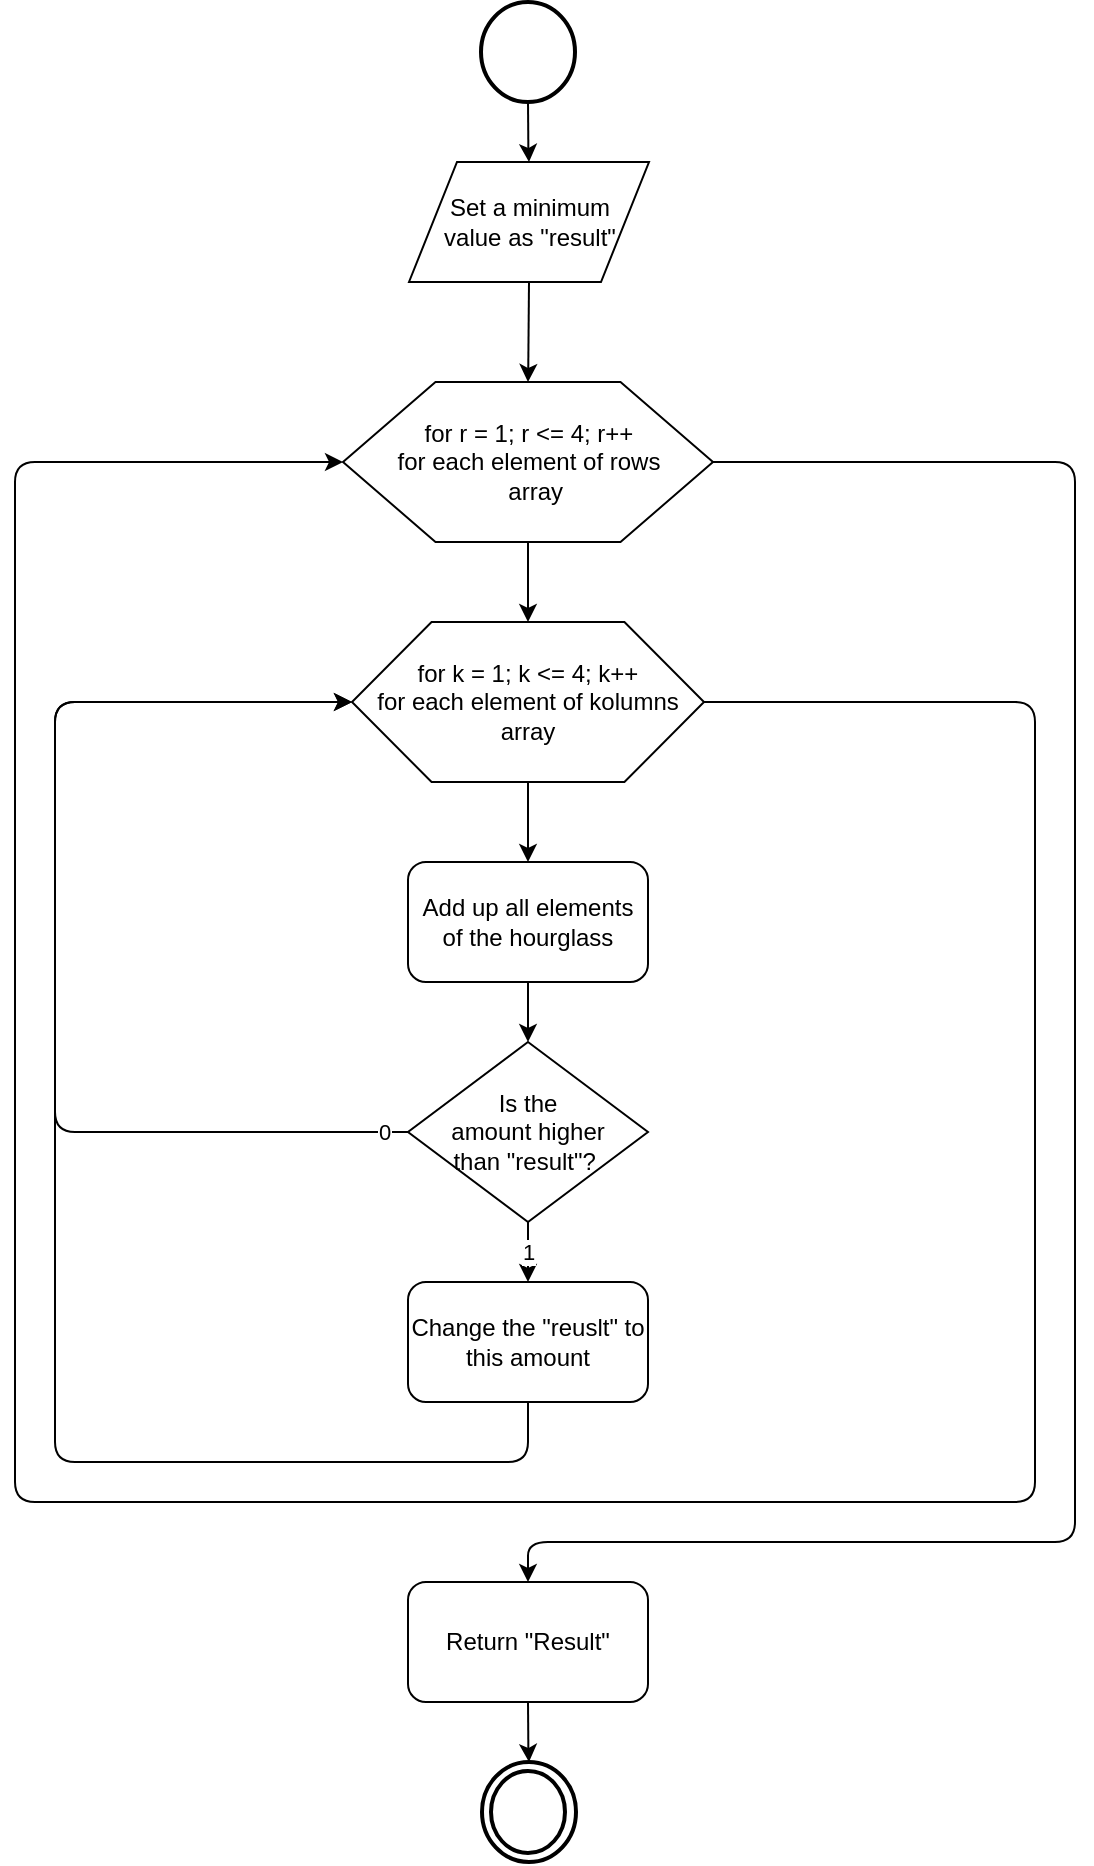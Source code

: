 <mxfile version="12.1.3" pages="1"><diagram id="dqGVB4U0ReGEV0u5HR4Z" name="Page-1"><mxGraphModel dx="1147" dy="546" grid="1" gridSize="10" guides="1" tooltips="1" connect="1" arrows="1" fold="1" page="1" pageScale="1" pageWidth="827" pageHeight="1169" math="0" shadow="0"><root><mxCell id="0"/><mxCell id="1" parent="0"/><mxCell id="Wi2JpJFYg5VXslExlaAn-111" style="edgeStyle=orthogonalEdgeStyle;rounded=1;comic=0;jumpStyle=arc;orthogonalLoop=1;jettySize=auto;html=1;strokeColor=#000000;strokeWidth=1;fontColor=#000000;" edge="1" parent="1" source="Wi2JpJFYg5VXslExlaAn-90" target="Wi2JpJFYg5VXslExlaAn-91"><mxGeometry relative="1" as="geometry"/></mxCell><mxCell id="Wi2JpJFYg5VXslExlaAn-90" value="" style="strokeWidth=2;html=1;shape=mxgraph.flowchart.start_2;whiteSpace=wrap;" vertex="1" parent="1"><mxGeometry x="363.5" y="110" width="47" height="50" as="geometry"/></mxCell><mxCell id="Wi2JpJFYg5VXslExlaAn-96" style="edgeStyle=elbowEdgeStyle;rounded=1;comic=0;jumpStyle=arc;orthogonalLoop=1;jettySize=auto;elbow=vertical;html=1;entryX=0.5;entryY=0;entryDx=0;entryDy=0;strokeColor=#000000;fontColor=#000000;" edge="1" parent="1" source="Wi2JpJFYg5VXslExlaAn-91" target="Wi2JpJFYg5VXslExlaAn-94"><mxGeometry relative="1" as="geometry"/></mxCell><mxCell id="Wi2JpJFYg5VXslExlaAn-91" value="&lt;div&gt;Set a minimum&lt;/div&gt;&lt;div&gt;value as &quot;result&quot;&lt;/div&gt;" style="shape=parallelogram;perimeter=parallelogramPerimeter;whiteSpace=wrap;html=1;" vertex="1" parent="1"><mxGeometry x="327.5" y="190" width="120" height="60" as="geometry"/></mxCell><mxCell id="Wi2JpJFYg5VXslExlaAn-97" style="edgeStyle=elbowEdgeStyle;rounded=1;comic=0;jumpStyle=arc;orthogonalLoop=1;jettySize=auto;elbow=vertical;html=1;exitX=0.5;exitY=1;exitDx=0;exitDy=0;entryX=0.5;entryY=0;entryDx=0;entryDy=0;strokeColor=#000000;fontColor=#000000;" edge="1" parent="1" source="Wi2JpJFYg5VXslExlaAn-94" target="Wi2JpJFYg5VXslExlaAn-95"><mxGeometry relative="1" as="geometry"/></mxCell><mxCell id="Wi2JpJFYg5VXslExlaAn-98" style="rounded=1;comic=0;jumpStyle=arc;orthogonalLoop=1;jettySize=auto;elbow=vertical;html=1;strokeColor=#000000;fontColor=#000000;strokeWidth=1;exitX=1;exitY=0.5;exitDx=0;exitDy=0;edgeStyle=orthogonalEdgeStyle;entryX=0.5;entryY=0;entryDx=0;entryDy=0;" edge="1" parent="1" source="Wi2JpJFYg5VXslExlaAn-94" target="Wi2JpJFYg5VXslExlaAn-113"><mxGeometry relative="1" as="geometry"><mxPoint x="387.5" y="1040" as="targetPoint"/><mxPoint x="590.5" y="340" as="sourcePoint"/><Array as="points"><mxPoint x="660.5" y="340"/><mxPoint x="660.5" y="880"/><mxPoint x="387.5" y="880"/></Array></mxGeometry></mxCell><mxCell id="Wi2JpJFYg5VXslExlaAn-94" value="for r = 1; r &amp;lt;= 4; r++&lt;br&gt;for each element of rows&lt;br&gt;&amp;nbsp; array" style="shape=hexagon;perimeter=hexagonPerimeter2;whiteSpace=wrap;html=1;labelBackgroundColor=none;fontColor=#000000;" vertex="1" parent="1"><mxGeometry x="294.5" y="300" width="185" height="80" as="geometry"/></mxCell><mxCell id="Wi2JpJFYg5VXslExlaAn-100" style="edgeStyle=orthogonalEdgeStyle;rounded=1;comic=0;jumpStyle=arc;orthogonalLoop=1;jettySize=auto;html=1;exitX=1;exitY=0.5;exitDx=0;exitDy=0;strokeColor=#000000;strokeWidth=1;fontColor=#000000;entryX=0;entryY=0.5;entryDx=0;entryDy=0;" edge="1" parent="1" source="Wi2JpJFYg5VXslExlaAn-95" target="Wi2JpJFYg5VXslExlaAn-94"><mxGeometry relative="1" as="geometry"><mxPoint x="330.5" y="570" as="targetPoint"/><Array as="points"><mxPoint x="640.5" y="460"/><mxPoint x="640.5" y="860"/><mxPoint x="130.5" y="860"/><mxPoint x="130.5" y="340"/></Array></mxGeometry></mxCell><mxCell id="Wi2JpJFYg5VXslExlaAn-105" style="edgeStyle=orthogonalEdgeStyle;rounded=1;comic=0;jumpStyle=arc;orthogonalLoop=1;jettySize=auto;html=1;entryX=0.5;entryY=0;entryDx=0;entryDy=0;strokeColor=#000000;strokeWidth=1;fontColor=#000000;" edge="1" parent="1" source="Wi2JpJFYg5VXslExlaAn-95" target="Wi2JpJFYg5VXslExlaAn-103"><mxGeometry relative="1" as="geometry"/></mxCell><mxCell id="Wi2JpJFYg5VXslExlaAn-95" value="for k = 1; k &amp;lt;= 4; k++&lt;br&gt;for each element of kolumns array" style="shape=hexagon;perimeter=hexagonPerimeter2;whiteSpace=wrap;html=1;labelBackgroundColor=none;fontColor=#000000;size=0.226;" vertex="1" parent="1"><mxGeometry x="299" y="420" width="176" height="80" as="geometry"/></mxCell><mxCell id="Wi2JpJFYg5VXslExlaAn-106" style="edgeStyle=orthogonalEdgeStyle;rounded=1;comic=0;jumpStyle=arc;orthogonalLoop=1;jettySize=auto;html=1;entryX=0.5;entryY=0;entryDx=0;entryDy=0;strokeColor=#000000;strokeWidth=1;fontColor=#000000;" edge="1" parent="1" source="Wi2JpJFYg5VXslExlaAn-103" target="Wi2JpJFYg5VXslExlaAn-104"><mxGeometry relative="1" as="geometry"/></mxCell><mxCell id="Wi2JpJFYg5VXslExlaAn-103" value="Add up all elements of the hourglass" style="rounded=1;whiteSpace=wrap;html=1;labelBackgroundColor=none;fontColor=#000000;" vertex="1" parent="1"><mxGeometry x="327" y="540" width="120" height="60" as="geometry"/></mxCell><mxCell id="Wi2JpJFYg5VXslExlaAn-109" value="0" style="edgeStyle=orthogonalEdgeStyle;rounded=1;comic=0;jumpStyle=arc;orthogonalLoop=1;jettySize=auto;html=1;entryX=0;entryY=0.5;entryDx=0;entryDy=0;strokeColor=#000000;strokeWidth=1;fontColor=#000000;" edge="1" parent="1" source="Wi2JpJFYg5VXslExlaAn-104" target="Wi2JpJFYg5VXslExlaAn-95"><mxGeometry x="-0.953" relative="1" as="geometry"><Array as="points"><mxPoint x="150.5" y="675"/><mxPoint x="150.5" y="460"/></Array><mxPoint as="offset"/></mxGeometry></mxCell><mxCell id="Wi2JpJFYg5VXslExlaAn-112" value="1" style="edgeStyle=orthogonalEdgeStyle;rounded=1;comic=0;jumpStyle=arc;orthogonalLoop=1;jettySize=auto;html=1;entryX=0.5;entryY=0;entryDx=0;entryDy=0;strokeColor=#000000;strokeWidth=1;fontColor=#000000;" edge="1" parent="1" source="Wi2JpJFYg5VXslExlaAn-104" target="Wi2JpJFYg5VXslExlaAn-107"><mxGeometry relative="1" as="geometry"/></mxCell><mxCell id="Wi2JpJFYg5VXslExlaAn-104" value="Is the &lt;br&gt;amount higher &lt;br&gt;than &quot;result&quot;?&amp;nbsp;" style="rhombus;whiteSpace=wrap;html=1;labelBackgroundColor=none;fontColor=#000000;" vertex="1" parent="1"><mxGeometry x="327" y="630" width="120" height="90" as="geometry"/></mxCell><mxCell id="Wi2JpJFYg5VXslExlaAn-110" style="edgeStyle=orthogonalEdgeStyle;rounded=1;comic=0;jumpStyle=arc;orthogonalLoop=1;jettySize=auto;html=1;strokeColor=#000000;strokeWidth=1;fontColor=#000000;entryX=0;entryY=0.5;entryDx=0;entryDy=0;exitX=0.5;exitY=1;exitDx=0;exitDy=0;" edge="1" parent="1" source="Wi2JpJFYg5VXslExlaAn-107" target="Wi2JpJFYg5VXslExlaAn-95"><mxGeometry relative="1" as="geometry"><mxPoint x="150.5" y="520" as="targetPoint"/><Array as="points"><mxPoint x="387.5" y="840"/><mxPoint x="150.5" y="840"/><mxPoint x="150.5" y="460"/></Array></mxGeometry></mxCell><mxCell id="Wi2JpJFYg5VXslExlaAn-107" value="Change the &quot;reuslt&quot; to this amount" style="rounded=1;whiteSpace=wrap;html=1;labelBackgroundColor=none;fontColor=#000000;" vertex="1" parent="1"><mxGeometry x="327" y="750" width="120" height="60" as="geometry"/></mxCell><mxCell id="Wi2JpJFYg5VXslExlaAn-118" style="edgeStyle=orthogonalEdgeStyle;rounded=1;comic=0;jumpStyle=arc;orthogonalLoop=1;jettySize=auto;html=1;entryX=0.5;entryY=0;entryDx=0;entryDy=0;entryPerimeter=0;strokeColor=#000000;strokeWidth=1;fontColor=#000000;" edge="1" parent="1" source="Wi2JpJFYg5VXslExlaAn-113" target="Wi2JpJFYg5VXslExlaAn-115"><mxGeometry relative="1" as="geometry"/></mxCell><mxCell id="Wi2JpJFYg5VXslExlaAn-113" value="Return &quot;Result&quot;" style="rounded=1;whiteSpace=wrap;html=1;labelBackgroundColor=none;fontColor=#000000;" vertex="1" parent="1"><mxGeometry x="327" y="900" width="120" height="60" as="geometry"/></mxCell><mxCell id="Wi2JpJFYg5VXslExlaAn-115" value="" style="strokeWidth=2;html=1;shape=mxgraph.flowchart.start_2;whiteSpace=wrap;" vertex="1" parent="1"><mxGeometry x="364" y="990" width="47" height="50" as="geometry"/></mxCell><mxCell id="Wi2JpJFYg5VXslExlaAn-116" value="" style="strokeWidth=2;html=1;shape=mxgraph.flowchart.start_2;whiteSpace=wrap;" vertex="1" parent="1"><mxGeometry x="368.5" y="994.5" width="37" height="41" as="geometry"/></mxCell></root></mxGraphModel></diagram></mxfile>